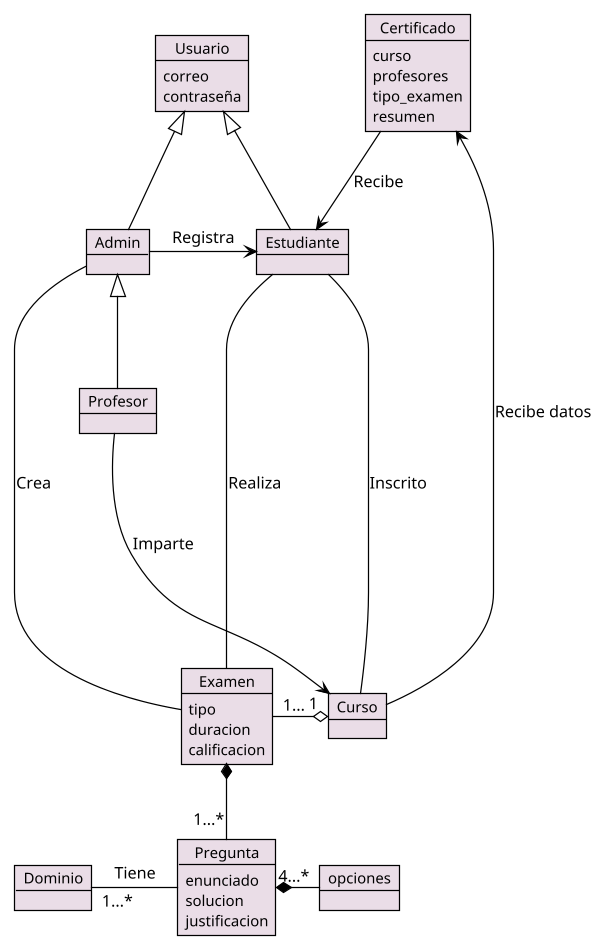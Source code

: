 @startuml DIAGRAMA_DOMINIO

!theme plain

skinparam object{
    BackgroundColor #EADDE7
    FontSize 12
}
scale 600 width 


object Usuario {
    correo
    contraseña
}

object Admin {

}

object Estudiante {

} 

object Profesor {

}

object Examen {
    tipo
    duracion
    calificacion
                   
}

object Pregunta {
    enunciado
    solucion
    justificacion
}

object Dominio {

}

object Certificado {
    curso
    profesores
    tipo_examen
    resumen
}

Object Curso {

}

Object opciones 
opciones "4...*" -l-* Pregunta

Usuario <|-- Admin
Usuario <|-- Estudiante
Admin <|-d- Profesor
Admin -r-> Estudiante: Registra
Certificado --> Estudiante : Recibe
Curso "1" o-l- "1..." Examen 
Curso -u- Estudiante : Inscrito
Examen *-- "1...*" Pregunta 
Dominio "1...*" -r-  Pregunta : Tiene
Profesor -d-> Curso : Imparte
Admin --- Examen : Crea
Certificado <-- Curso : Recibe datos
Estudiante ----- Examen : Realiza


@enduml